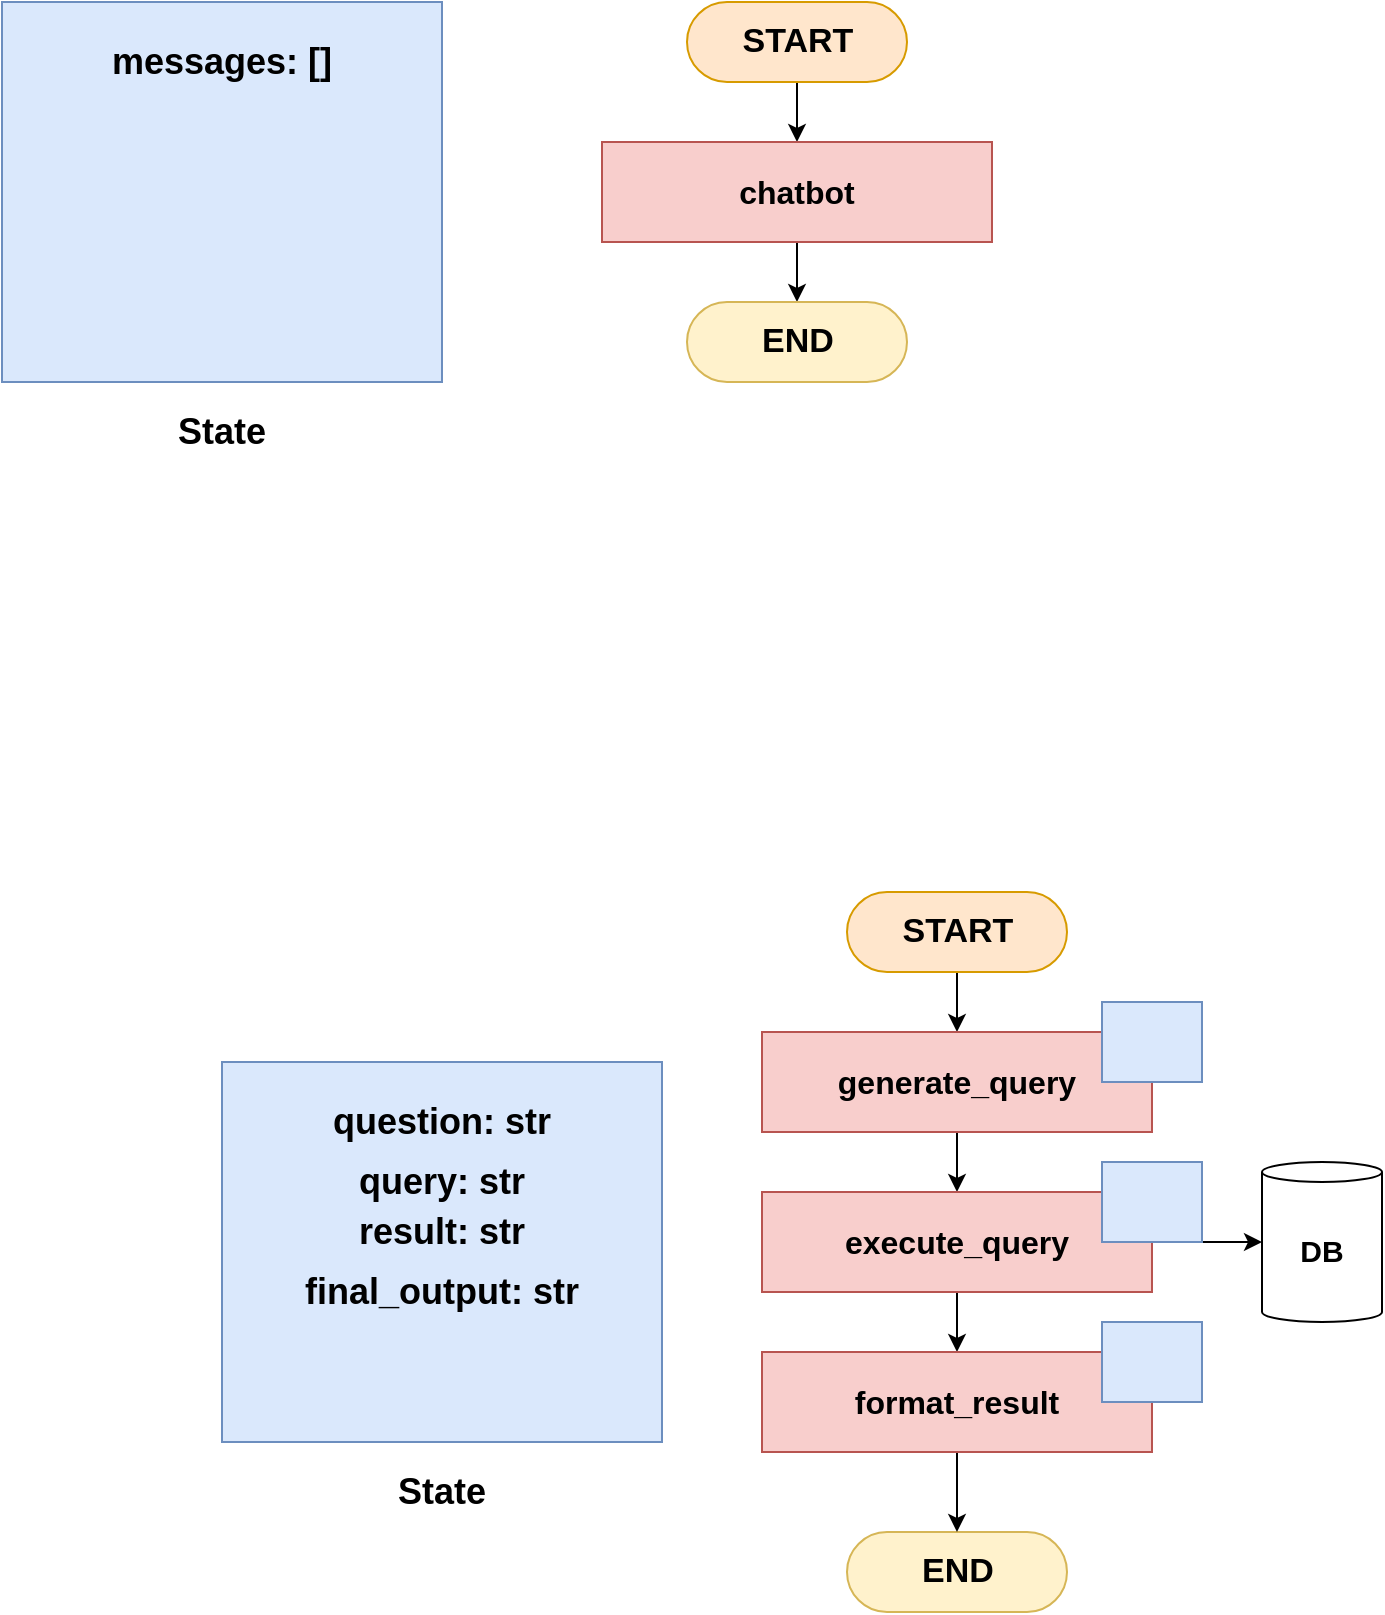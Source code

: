 <mxfile version="25.0.2">
  <diagram name="Page-1" id="IpkRbXheSch9sjR52xYu">
    <mxGraphModel dx="1242" dy="822" grid="1" gridSize="10" guides="1" tooltips="1" connect="1" arrows="1" fold="1" page="1" pageScale="1" pageWidth="827" pageHeight="1169" math="0" shadow="0">
      <root>
        <mxCell id="0" />
        <mxCell id="1" parent="0" />
        <mxCell id="jlb0AGipPVoEgqjNIl4v-12" style="edgeStyle=orthogonalEdgeStyle;rounded=0;orthogonalLoop=1;jettySize=auto;html=1;" edge="1" parent="1" source="jlb0AGipPVoEgqjNIl4v-1" target="jlb0AGipPVoEgqjNIl4v-2">
          <mxGeometry relative="1" as="geometry" />
        </mxCell>
        <mxCell id="jlb0AGipPVoEgqjNIl4v-1" value="START" style="rounded=1;whiteSpace=wrap;html=1;arcSize=50;fontStyle=1;fontSize=17;fillColor=#ffe6cc;strokeColor=#d79b00;" vertex="1" parent="1">
          <mxGeometry x="442.5" y="140" width="110" height="40" as="geometry" />
        </mxCell>
        <mxCell id="jlb0AGipPVoEgqjNIl4v-13" style="edgeStyle=orthogonalEdgeStyle;rounded=0;orthogonalLoop=1;jettySize=auto;html=1;" edge="1" parent="1" source="jlb0AGipPVoEgqjNIl4v-2" target="jlb0AGipPVoEgqjNIl4v-4">
          <mxGeometry relative="1" as="geometry" />
        </mxCell>
        <mxCell id="jlb0AGipPVoEgqjNIl4v-2" value="chatbot" style="rounded=0;whiteSpace=wrap;html=1;fontStyle=1;fontSize=16;fillColor=#f8cecc;strokeColor=#b85450;" vertex="1" parent="1">
          <mxGeometry x="400" y="210" width="195" height="50" as="geometry" />
        </mxCell>
        <mxCell id="jlb0AGipPVoEgqjNIl4v-4" value="END" style="rounded=1;whiteSpace=wrap;html=1;arcSize=50;fontStyle=1;fontSize=17;fillColor=#fff2cc;strokeColor=#d6b656;" vertex="1" parent="1">
          <mxGeometry x="442.5" y="290" width="110" height="40" as="geometry" />
        </mxCell>
        <mxCell id="jlb0AGipPVoEgqjNIl4v-6" value="" style="rounded=0;whiteSpace=wrap;html=1;fillColor=#dae8fc;strokeColor=#6c8ebf;" vertex="1" parent="1">
          <mxGeometry x="100" y="140" width="220" height="190" as="geometry" />
        </mxCell>
        <mxCell id="jlb0AGipPVoEgqjNIl4v-7" value="State" style="text;html=1;align=center;verticalAlign=middle;whiteSpace=wrap;rounded=0;fontStyle=1;fontSize=18;" vertex="1" parent="1">
          <mxGeometry x="100" y="340" width="220" height="30" as="geometry" />
        </mxCell>
        <mxCell id="jlb0AGipPVoEgqjNIl4v-10" value="messages: []" style="text;html=1;align=center;verticalAlign=middle;whiteSpace=wrap;rounded=0;fontStyle=1;fontSize=18;" vertex="1" parent="1">
          <mxGeometry x="120" y="160" width="180" height="20" as="geometry" />
        </mxCell>
        <mxCell id="jlb0AGipPVoEgqjNIl4v-20" style="edgeStyle=orthogonalEdgeStyle;rounded=0;orthogonalLoop=1;jettySize=auto;html=1;entryX=0.5;entryY=0;entryDx=0;entryDy=0;" edge="1" parent="1" source="jlb0AGipPVoEgqjNIl4v-15" target="jlb0AGipPVoEgqjNIl4v-17">
          <mxGeometry relative="1" as="geometry" />
        </mxCell>
        <mxCell id="jlb0AGipPVoEgqjNIl4v-15" value="START" style="rounded=1;whiteSpace=wrap;html=1;arcSize=50;fontStyle=1;fontSize=17;fillColor=#ffe6cc;strokeColor=#d79b00;" vertex="1" parent="1">
          <mxGeometry x="522.5" y="585" width="110" height="40" as="geometry" />
        </mxCell>
        <mxCell id="jlb0AGipPVoEgqjNIl4v-16" value="END" style="rounded=1;whiteSpace=wrap;html=1;arcSize=50;fontStyle=1;fontSize=17;fillColor=#fff2cc;strokeColor=#d6b656;" vertex="1" parent="1">
          <mxGeometry x="522.5" y="905" width="110" height="40" as="geometry" />
        </mxCell>
        <mxCell id="jlb0AGipPVoEgqjNIl4v-21" style="edgeStyle=orthogonalEdgeStyle;rounded=0;orthogonalLoop=1;jettySize=auto;html=1;entryX=0.5;entryY=0;entryDx=0;entryDy=0;" edge="1" parent="1" source="jlb0AGipPVoEgqjNIl4v-17" target="jlb0AGipPVoEgqjNIl4v-18">
          <mxGeometry relative="1" as="geometry" />
        </mxCell>
        <mxCell id="jlb0AGipPVoEgqjNIl4v-17" value="generate_query" style="rounded=0;whiteSpace=wrap;html=1;fontStyle=1;fontSize=16;fillColor=#f8cecc;strokeColor=#b85450;" vertex="1" parent="1">
          <mxGeometry x="480" y="655" width="195" height="50" as="geometry" />
        </mxCell>
        <mxCell id="jlb0AGipPVoEgqjNIl4v-22" style="edgeStyle=orthogonalEdgeStyle;rounded=0;orthogonalLoop=1;jettySize=auto;html=1;entryX=0.5;entryY=0;entryDx=0;entryDy=0;" edge="1" parent="1" source="jlb0AGipPVoEgqjNIl4v-18" target="jlb0AGipPVoEgqjNIl4v-19">
          <mxGeometry relative="1" as="geometry" />
        </mxCell>
        <mxCell id="jlb0AGipPVoEgqjNIl4v-31" style="edgeStyle=orthogonalEdgeStyle;rounded=0;orthogonalLoop=1;jettySize=auto;html=1;" edge="1" parent="1" source="jlb0AGipPVoEgqjNIl4v-18" target="jlb0AGipPVoEgqjNIl4v-30">
          <mxGeometry relative="1" as="geometry" />
        </mxCell>
        <mxCell id="jlb0AGipPVoEgqjNIl4v-18" value="execute_query" style="rounded=0;whiteSpace=wrap;html=1;fontStyle=1;fontSize=16;fillColor=#f8cecc;strokeColor=#b85450;" vertex="1" parent="1">
          <mxGeometry x="480" y="735" width="195" height="50" as="geometry" />
        </mxCell>
        <mxCell id="jlb0AGipPVoEgqjNIl4v-23" style="edgeStyle=orthogonalEdgeStyle;rounded=0;orthogonalLoop=1;jettySize=auto;html=1;entryX=0.5;entryY=0;entryDx=0;entryDy=0;" edge="1" parent="1" source="jlb0AGipPVoEgqjNIl4v-19" target="jlb0AGipPVoEgqjNIl4v-16">
          <mxGeometry relative="1" as="geometry" />
        </mxCell>
        <mxCell id="jlb0AGipPVoEgqjNIl4v-19" value="format_result" style="rounded=0;whiteSpace=wrap;html=1;fontStyle=1;fontSize=16;fillColor=#f8cecc;strokeColor=#b85450;" vertex="1" parent="1">
          <mxGeometry x="480" y="815" width="195" height="50" as="geometry" />
        </mxCell>
        <mxCell id="jlb0AGipPVoEgqjNIl4v-24" value="" style="rounded=0;whiteSpace=wrap;html=1;fillColor=#dae8fc;strokeColor=#6c8ebf;" vertex="1" parent="1">
          <mxGeometry x="210" y="670" width="220" height="190" as="geometry" />
        </mxCell>
        <mxCell id="jlb0AGipPVoEgqjNIl4v-25" value="State" style="text;html=1;align=center;verticalAlign=middle;whiteSpace=wrap;rounded=0;fontStyle=1;fontSize=18;" vertex="1" parent="1">
          <mxGeometry x="210" y="870" width="220" height="30" as="geometry" />
        </mxCell>
        <mxCell id="jlb0AGipPVoEgqjNIl4v-26" value="question: str" style="text;html=1;align=center;verticalAlign=middle;whiteSpace=wrap;rounded=0;fontStyle=1;fontSize=18;" vertex="1" parent="1">
          <mxGeometry x="230" y="690" width="180" height="20" as="geometry" />
        </mxCell>
        <mxCell id="jlb0AGipPVoEgqjNIl4v-27" value="query: str" style="text;html=1;align=center;verticalAlign=middle;whiteSpace=wrap;rounded=0;fontStyle=1;fontSize=18;" vertex="1" parent="1">
          <mxGeometry x="230" y="720" width="180" height="20" as="geometry" />
        </mxCell>
        <mxCell id="jlb0AGipPVoEgqjNIl4v-28" value="result: str" style="text;html=1;align=center;verticalAlign=middle;whiteSpace=wrap;rounded=0;fontStyle=1;fontSize=18;" vertex="1" parent="1">
          <mxGeometry x="230" y="745" width="180" height="20" as="geometry" />
        </mxCell>
        <mxCell id="jlb0AGipPVoEgqjNIl4v-29" value="final_output: str" style="text;html=1;align=center;verticalAlign=middle;whiteSpace=wrap;rounded=0;fontStyle=1;fontSize=18;" vertex="1" parent="1">
          <mxGeometry x="230" y="775" width="180" height="20" as="geometry" />
        </mxCell>
        <mxCell id="jlb0AGipPVoEgqjNIl4v-30" value="DB" style="shape=cylinder3;whiteSpace=wrap;html=1;boundedLbl=1;backgroundOutline=1;size=5;fontStyle=1;fontSize=15;" vertex="1" parent="1">
          <mxGeometry x="730" y="720" width="60" height="80" as="geometry" />
        </mxCell>
        <mxCell id="jlb0AGipPVoEgqjNIl4v-32" value="" style="rounded=0;whiteSpace=wrap;html=1;fillColor=#dae8fc;strokeColor=#6c8ebf;" vertex="1" parent="1">
          <mxGeometry x="650" y="640" width="50" height="40" as="geometry" />
        </mxCell>
        <mxCell id="jlb0AGipPVoEgqjNIl4v-33" value="" style="rounded=0;whiteSpace=wrap;html=1;fillColor=#dae8fc;strokeColor=#6c8ebf;" vertex="1" parent="1">
          <mxGeometry x="650" y="720" width="50" height="40" as="geometry" />
        </mxCell>
        <mxCell id="jlb0AGipPVoEgqjNIl4v-34" value="" style="rounded=0;whiteSpace=wrap;html=1;fillColor=#dae8fc;strokeColor=#6c8ebf;" vertex="1" parent="1">
          <mxGeometry x="650" y="800" width="50" height="40" as="geometry" />
        </mxCell>
      </root>
    </mxGraphModel>
  </diagram>
</mxfile>
